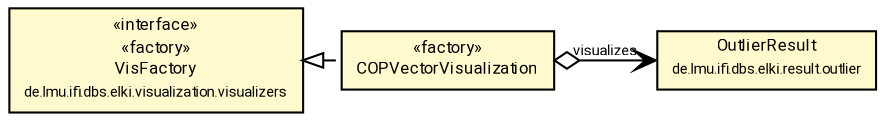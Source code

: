 #!/usr/local/bin/dot
#
# Class diagram 
# Generated by UMLGraph version R5_7_2-60-g0e99a6 (http://www.spinellis.gr/umlgraph/)
#

digraph G {
	graph [fontnames="svg"]
	edge [fontname="Roboto",fontsize=7,labelfontname="Roboto",labelfontsize=7,color="black"];
	node [fontname="Roboto",fontcolor="black",fontsize=8,shape=plaintext,margin=0,width=0,height=0];
	nodesep=0.15;
	ranksep=0.25;
	rankdir=LR;
	// de.lmu.ifi.dbs.elki.visualization.visualizers.scatterplot.outlier.COPVectorVisualization
	c2196276 [label=<<table title="de.lmu.ifi.dbs.elki.visualization.visualizers.scatterplot.outlier.COPVectorVisualization" border="0" cellborder="1" cellspacing="0" cellpadding="2" bgcolor="lemonChiffon" href="COPVectorVisualization.html" target="_parent">
		<tr><td><table border="0" cellspacing="0" cellpadding="1">
		<tr><td align="center" balign="center"> &#171;factory&#187; </td></tr>
		<tr><td align="center" balign="center"> <font face="Roboto">COPVectorVisualization</font> </td></tr>
		</table></td></tr>
		</table>>, URL="COPVectorVisualization.html"];
	// de.lmu.ifi.dbs.elki.visualization.visualizers.VisFactory
	c2196292 [label=<<table title="de.lmu.ifi.dbs.elki.visualization.visualizers.VisFactory" border="0" cellborder="1" cellspacing="0" cellpadding="2" bgcolor="LemonChiffon" href="../../VisFactory.html" target="_parent">
		<tr><td><table border="0" cellspacing="0" cellpadding="1">
		<tr><td align="center" balign="center"> &#171;interface&#187; </td></tr>
		<tr><td align="center" balign="center"> &#171;factory&#187; </td></tr>
		<tr><td align="center" balign="center"> <font face="Roboto">VisFactory</font> </td></tr>
		<tr><td align="center" balign="center"> <font face="Roboto" point-size="7.0">de.lmu.ifi.dbs.elki.visualization.visualizers</font> </td></tr>
		</table></td></tr>
		</table>>, URL="../../VisFactory.html"];
	// de.lmu.ifi.dbs.elki.result.outlier.OutlierResult
	c2198736 [label=<<table title="de.lmu.ifi.dbs.elki.result.outlier.OutlierResult" border="0" cellborder="1" cellspacing="0" cellpadding="2" bgcolor="LemonChiffon" href="../../../../result/outlier/OutlierResult.html" target="_parent">
		<tr><td><table border="0" cellspacing="0" cellpadding="1">
		<tr><td align="center" balign="center"> <font face="Roboto">OutlierResult</font> </td></tr>
		<tr><td align="center" balign="center"> <font face="Roboto" point-size="7.0">de.lmu.ifi.dbs.elki.result.outlier</font> </td></tr>
		</table></td></tr>
		</table>>, URL="../../../../result/outlier/OutlierResult.html"];
	// de.lmu.ifi.dbs.elki.visualization.visualizers.scatterplot.outlier.COPVectorVisualization implements de.lmu.ifi.dbs.elki.visualization.visualizers.VisFactory
	c2196292 -> c2196276 [arrowtail=empty,style=dashed,dir=back,weight=9];
	// de.lmu.ifi.dbs.elki.visualization.visualizers.scatterplot.outlier.COPVectorVisualization navhas de.lmu.ifi.dbs.elki.result.outlier.OutlierResult
	c2196276 -> c2198736 [arrowhead=open,arrowtail=ediamond,dir=both,weight=3,label="visualizes"];
}

